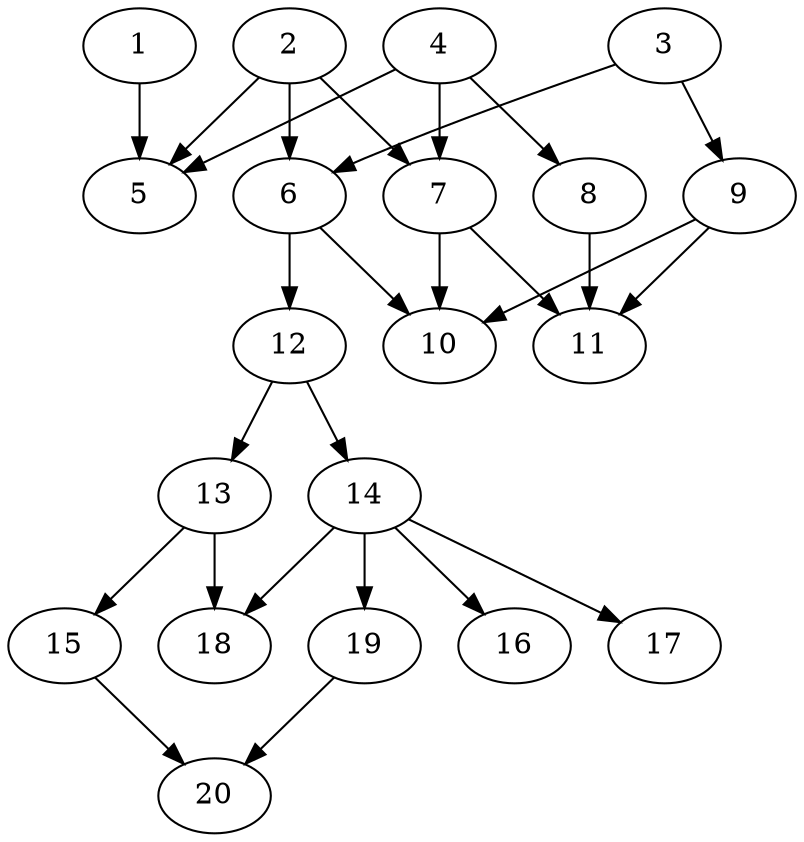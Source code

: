 // DAG automatically generated by daggen at Tue Jul 23 14:22:50 2019
// ./daggen --dot -n 20 --ccr 0.4 --fat 0.5 --regular 0.5 --density 0.6 --mindata 5242880 --maxdata 52428800 
digraph G {
  1 [size="40481280", alpha="0.18", expect_size="16192512"] 
  1 -> 5 [size ="16192512"]
  2 [size="98657280", alpha="0.04", expect_size="39462912"] 
  2 -> 5 [size ="39462912"]
  2 -> 6 [size ="39462912"]
  2 -> 7 [size ="39462912"]
  3 [size="78807040", alpha="0.04", expect_size="31522816"] 
  3 -> 6 [size ="31522816"]
  3 -> 9 [size ="31522816"]
  4 [size="55106560", alpha="0.15", expect_size="22042624"] 
  4 -> 5 [size ="22042624"]
  4 -> 7 [size ="22042624"]
  4 -> 8 [size ="22042624"]
  5 [size="67138560", alpha="0.16", expect_size="26855424"] 
  6 [size="71923200", alpha="0.18", expect_size="28769280"] 
  6 -> 10 [size ="28769280"]
  6 -> 12 [size ="28769280"]
  7 [size="116559360", alpha="0.02", expect_size="46623744"] 
  7 -> 10 [size ="46623744"]
  7 -> 11 [size ="46623744"]
  8 [size="30553600", alpha="0.18", expect_size="12221440"] 
  8 -> 11 [size ="12221440"]
  9 [size="75704320", alpha="0.15", expect_size="30281728"] 
  9 -> 10 [size ="30281728"]
  9 -> 11 [size ="30281728"]
  10 [size="112156160", alpha="0.10", expect_size="44862464"] 
  11 [size="85585920", alpha="0.11", expect_size="34234368"] 
  12 [size="71541760", alpha="0.13", expect_size="28616704"] 
  12 -> 13 [size ="28616704"]
  12 -> 14 [size ="28616704"]
  13 [size="93061120", alpha="0.19", expect_size="37224448"] 
  13 -> 15 [size ="37224448"]
  13 -> 18 [size ="37224448"]
  14 [size="117007360", alpha="0.08", expect_size="46802944"] 
  14 -> 16 [size ="46802944"]
  14 -> 17 [size ="46802944"]
  14 -> 18 [size ="46802944"]
  14 -> 19 [size ="46802944"]
  15 [size="86635520", alpha="0.12", expect_size="34654208"] 
  15 -> 20 [size ="34654208"]
  16 [size="61419520", alpha="0.15", expect_size="24567808"] 
  17 [size="50465280", alpha="0.16", expect_size="20186112"] 
  18 [size="64977920", alpha="0.03", expect_size="25991168"] 
  19 [size="55480320", alpha="0.02", expect_size="22192128"] 
  19 -> 20 [size ="22192128"]
  20 [size="26096640", alpha="0.05", expect_size="10438656"] 
}
